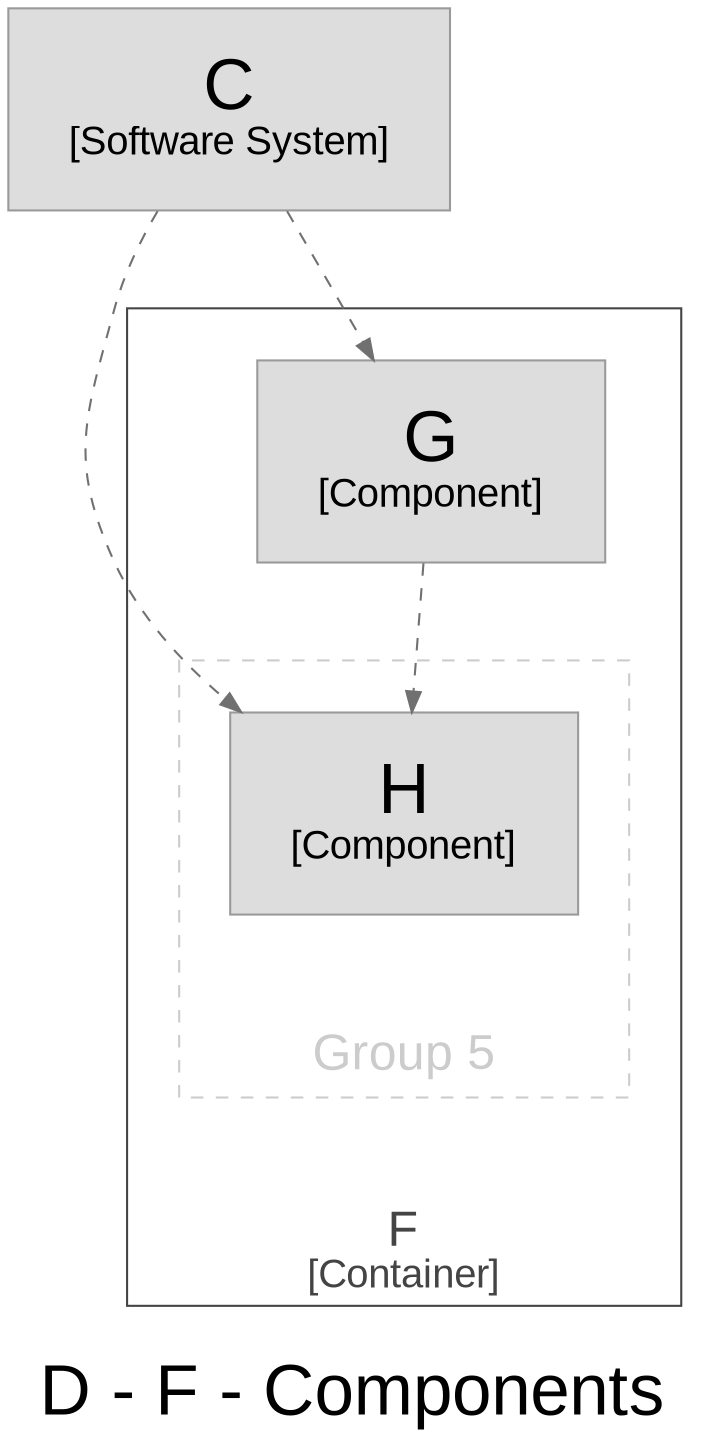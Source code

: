 digraph {
  compound=true
  graph [fontname="Arial", rankdir=TB, ranksep=1.0, nodesep=1.0]
  node [fontname="Arial", shape=box, margin="0.4,0.3"]
  edge [fontname="Arial"]
  label=<<br /><font point-size="34">D - F - Components</font>>

  3 [id=3,shape=rect, label=<<font point-size="34">C</font><br /><font point-size="19">[Software System]</font>>, style=filled, color="#9a9a9a", fillcolor="#dddddd", fontcolor="#000000"]

  subgraph cluster_6 {
    margin=25
    label=<<font point-size="24"><br />F</font><br /><font point-size="19">[Container]</font>>
    labelloc=b
    color="#444444"
    fontcolor="#444444"
    fillcolor="#444444"

    subgraph "cluster_group_Group 5" {
      margin=25
      label=<<font point-size="24"><br />Group 5</font>>
      labelloc=b
      color="#cccccc"
      fontcolor="#cccccc"
      fillcolor="#ffffff"
      style="dashed"

      8 [id=8,shape=rect, label=<<font point-size="34">H</font><br /><font point-size="19">[Component]</font>>, style=filled, color="#9a9a9a", fillcolor="#dddddd", fontcolor="#000000"]
    }

    7 [id=7,shape=rect, label=<<font point-size="34">G</font><br /><font point-size="19">[Component]</font>>, style=filled, color="#9a9a9a", fillcolor="#dddddd", fontcolor="#000000"]
  }

  3 -> 7 [id=13, label=<>, style="dashed", color="#707070", fontcolor="#707070"]
  3 -> 8 [id=15, label=<>, style="dashed", color="#707070", fontcolor="#707070"]
  7 -> 8 [id=16, label=<>, style="dashed", color="#707070", fontcolor="#707070"]
}